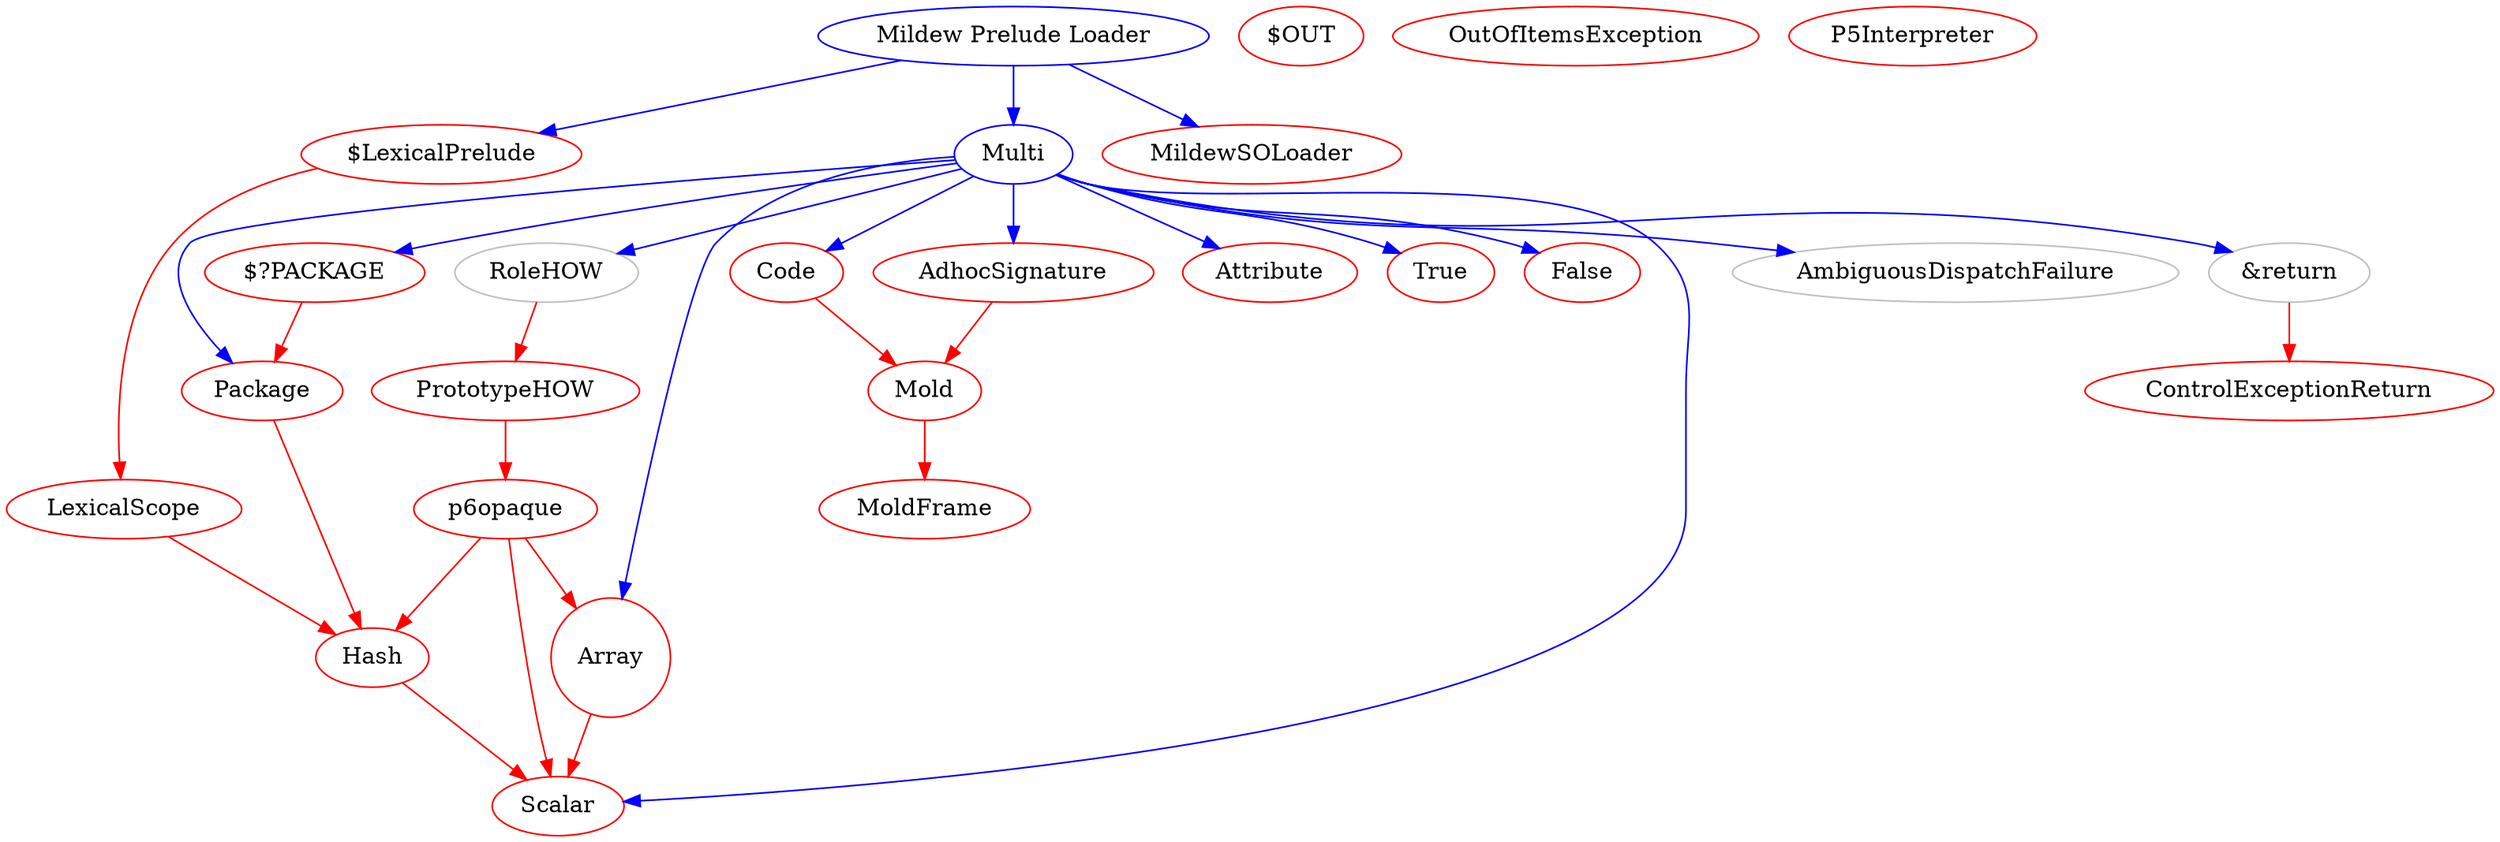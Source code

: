 digraph "SMOP and Mildew Typesystem Bootstrap"
{

 /*
  * This are the types defined in the SMOP initialization.
  *
  * gray nodes mean nodes that are going to be defined in C.
  * Red nodes mean nodes defined in C or C+m0ld.
  * Red links mean C symbol lookup, instead of lexical lookup.
  */

 s1p_hash [color=red, label=Hash]; s1p_array [shape=circle,
 color=red, label=Array]; s1p_io [color=red,
 label="$OUT"]; mold [color=red, label=Mold];
 mold_frame[color=red, label=MoldFrame];

 mold -> mold_frame [color=red];

 s1p_code [color=red, label=Code];
 s1p_package [color=red, label=Package];
 outer_package [color=red, label="$?PACKAGE"];

 outer_package -> s1p_package [color=red];
 s1p_package -> s1p_hash [color=red];
 s1p_code -> mold [color=red];
 
 s1p_adhoc_signature [color=red, label="AdhocSignature"];

 s1p_adhoc_signature -> mold [color=red];

 s1p_scalar [color=red, label="Scalar"];

 s1p_hash -> s1p_scalar [color=red];
 s1p_array -> s1p_scalar [color=red];

 s1p_attribute [color=red, label=Attribute];

 p6opaque [color=red]

 p6opaque -> s1p_hash [color=red];
 p6opaque -> s1p_scalar [color=red];
 p6opaque -> s1p_array [color=red];

 s1p_prototypehow [color=red, label=PrototypeHOW];

 s1p_prototypehow -> p6opaque [color=red]

 controlexceptionreturn [color=red, label=ControlExceptionReturn];

 outofitemsexception [color=red, label=OutOfItemsException];

 p5interpreter [color=red, label=P5Interpreter];

 s1p_lexicalscope [color=red, label=LexicalScope];

 s1p_lexicalscope -> s1p_hash [color=red];

 lexical_prelude_var [color=red, label="$LexicalPrelude"];

 lexical_prelude_var -> s1p_lexicalscope [color=red];

 mildewsoloader [color=red, label="MildewSOLoader"];

 native_bool_true [color=red, label="True"];
 native_bool_false [color=red, label="False"];

 s1p_rolehow [color=gray, label="RoleHOW"];
 s1p_rolehow -> s1p_prototypehow [color=red];

 s1p_return [color=gray, label="&return"];
 s1p_return -> controlexceptionreturn [color=red];

 ambiguousdispatchfailure [color=gray, label="AmbiguousDispatchFailure"];

 /*
  * now we start defining types in a higher level
  *
  * nodes written in regular Perl 6 are in blue
  * nodes simplified for bootstrapping are in black
  *
  * Links in red are C symbol lookup,
  * in black are simplified lookup (multi variants by long name, for instance)
  * in blue are regular lookups
  *
  */


  // Multi should be reinitted some times...
  Multi_s0 [color=blue, label="Multi"];
  Multi_s0 -> s1p_rolehow [color=blue];
  Multi_s0 -> s1p_package [color=blue];
  Multi_s0 -> outer_package [color=blue];
  Multi_s0 -> s1p_adhoc_signature [color=blue];
  Multi_s0 -> s1p_attribute [color=blue];
  Multi_s0 -> s1p_array [color=blue];
  Multi_s0 -> s1p_scalar [color=blue];
  Multi_s0 -> s1p_code [color=blue];
  Multi_s0 -> s1p_return [color=blue];
  Multi_s0 -> ambiguousdispatchfailure [color=blue];
  Multi_s0 -> native_bool_false [color=blue];
  Multi_s0 -> native_bool_true [color=blue];

  Prelude [color=blue, label="Mildew Prelude Loader"];
  Prelude -> mildewsoloader [color=blue];
  Prelude -> Multi_s0 [color=blue];
  Prelude -> lexical_prelude_var [color=blue];



}
